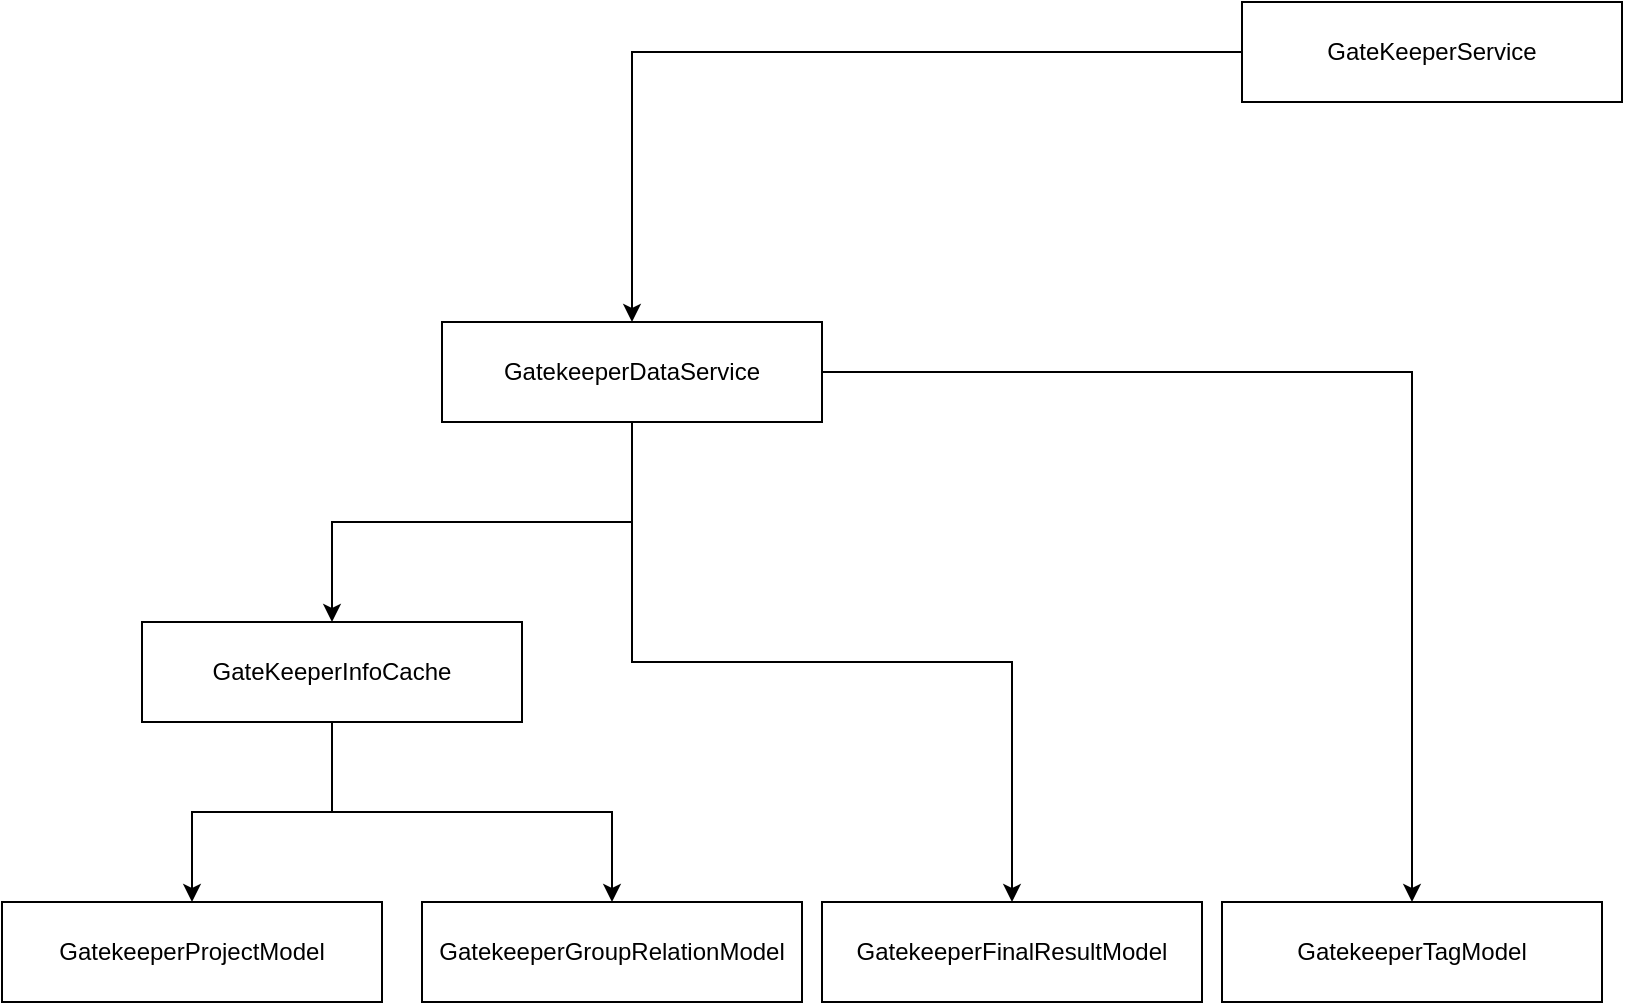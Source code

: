 <mxfile version="21.6.8" type="github" pages="3">
  <diagram name="类结构图" id="HQw7EwQupzx6l9HlVINo">
    <mxGraphModel dx="1194" dy="760" grid="1" gridSize="10" guides="1" tooltips="1" connect="1" arrows="1" fold="1" page="1" pageScale="1" pageWidth="827" pageHeight="1169" math="0" shadow="0">
      <root>
        <mxCell id="0" />
        <mxCell id="1" parent="0" />
        <mxCell id="1K-5cgZdapCc48mUi8cv-11" style="edgeStyle=orthogonalEdgeStyle;rounded=0;orthogonalLoop=1;jettySize=auto;html=1;entryX=0.5;entryY=0;entryDx=0;entryDy=0;" edge="1" parent="1" source="1K-5cgZdapCc48mUi8cv-9" target="1K-5cgZdapCc48mUi8cv-10">
          <mxGeometry relative="1" as="geometry" />
        </mxCell>
        <mxCell id="1K-5cgZdapCc48mUi8cv-9" value="GateKeeperService" style="html=1;whiteSpace=wrap;" vertex="1" parent="1">
          <mxGeometry x="790" y="70" width="190" height="50" as="geometry" />
        </mxCell>
        <mxCell id="1K-5cgZdapCc48mUi8cv-13" value="" style="edgeStyle=orthogonalEdgeStyle;rounded=0;orthogonalLoop=1;jettySize=auto;html=1;entryX=0.5;entryY=0;entryDx=0;entryDy=0;" edge="1" parent="1" source="1K-5cgZdapCc48mUi8cv-10" target="1K-5cgZdapCc48mUi8cv-14">
          <mxGeometry relative="1" as="geometry">
            <mxPoint x="265" y="355" as="targetPoint" />
          </mxGeometry>
        </mxCell>
        <mxCell id="1K-5cgZdapCc48mUi8cv-23" style="edgeStyle=orthogonalEdgeStyle;rounded=0;orthogonalLoop=1;jettySize=auto;html=1;entryX=0.5;entryY=0;entryDx=0;entryDy=0;" edge="1" parent="1" source="1K-5cgZdapCc48mUi8cv-10" target="1K-5cgZdapCc48mUi8cv-19">
          <mxGeometry relative="1" as="geometry" />
        </mxCell>
        <mxCell id="1K-5cgZdapCc48mUi8cv-24" style="edgeStyle=orthogonalEdgeStyle;rounded=0;orthogonalLoop=1;jettySize=auto;html=1;" edge="1" parent="1" source="1K-5cgZdapCc48mUi8cv-10" target="1K-5cgZdapCc48mUi8cv-20">
          <mxGeometry relative="1" as="geometry" />
        </mxCell>
        <mxCell id="1K-5cgZdapCc48mUi8cv-10" value="GatekeeperDataService" style="html=1;whiteSpace=wrap;" vertex="1" parent="1">
          <mxGeometry x="390" y="230" width="190" height="50" as="geometry" />
        </mxCell>
        <mxCell id="1K-5cgZdapCc48mUi8cv-21" style="edgeStyle=orthogonalEdgeStyle;rounded=0;orthogonalLoop=1;jettySize=auto;html=1;" edge="1" parent="1" source="1K-5cgZdapCc48mUi8cv-14" target="1K-5cgZdapCc48mUi8cv-15">
          <mxGeometry relative="1" as="geometry" />
        </mxCell>
        <mxCell id="1K-5cgZdapCc48mUi8cv-22" style="edgeStyle=orthogonalEdgeStyle;rounded=0;orthogonalLoop=1;jettySize=auto;html=1;" edge="1" parent="1" source="1K-5cgZdapCc48mUi8cv-14" target="1K-5cgZdapCc48mUi8cv-17">
          <mxGeometry relative="1" as="geometry" />
        </mxCell>
        <mxCell id="1K-5cgZdapCc48mUi8cv-14" value="GateKeeperInfoCache" style="html=1;whiteSpace=wrap;" vertex="1" parent="1">
          <mxGeometry x="240" y="380" width="190" height="50" as="geometry" />
        </mxCell>
        <mxCell id="1K-5cgZdapCc48mUi8cv-15" value="GatekeeperProjectModel" style="html=1;whiteSpace=wrap;" vertex="1" parent="1">
          <mxGeometry x="170" y="520" width="190" height="50" as="geometry" />
        </mxCell>
        <mxCell id="1K-5cgZdapCc48mUi8cv-17" value="GatekeeperGroupRelationModel" style="html=1;whiteSpace=wrap;" vertex="1" parent="1">
          <mxGeometry x="380" y="520" width="190" height="50" as="geometry" />
        </mxCell>
        <mxCell id="1K-5cgZdapCc48mUi8cv-19" value="GatekeeperFinalResultModel" style="html=1;whiteSpace=wrap;" vertex="1" parent="1">
          <mxGeometry x="580" y="520" width="190" height="50" as="geometry" />
        </mxCell>
        <mxCell id="1K-5cgZdapCc48mUi8cv-20" value="GatekeeperTagModel" style="html=1;whiteSpace=wrap;" vertex="1" parent="1">
          <mxGeometry x="780" y="520" width="190" height="50" as="geometry" />
        </mxCell>
      </root>
    </mxGraphModel>
  </diagram>
  <diagram id="BN1VZs8uwSLShuCjgV8v" name="代码流程">
    <mxGraphModel dx="1194" dy="760" grid="1" gridSize="10" guides="1" tooltips="1" connect="1" arrows="1" fold="1" page="1" pageScale="1" pageWidth="827" pageHeight="1169" math="0" shadow="0">
      <root>
        <mxCell id="0" />
        <mxCell id="1" parent="0" />
        <mxCell id="w6EAqWJmClUM2jvDv2EZ-5" style="edgeStyle=orthogonalEdgeStyle;rounded=0;orthogonalLoop=1;jettySize=auto;html=1;entryX=0.5;entryY=0;entryDx=0;entryDy=0;" edge="1" parent="1" source="w6EAqWJmClUM2jvDv2EZ-1" target="w6EAqWJmClUM2jvDv2EZ-3">
          <mxGeometry relative="1" as="geometry" />
        </mxCell>
        <mxCell id="w6EAqWJmClUM2jvDv2EZ-7" value="按用户信息" style="edgeLabel;html=1;align=center;verticalAlign=middle;resizable=0;points=[];" vertex="1" connectable="0" parent="w6EAqWJmClUM2jvDv2EZ-5">
          <mxGeometry x="0.255" y="-1" relative="1" as="geometry">
            <mxPoint as="offset" />
          </mxGeometry>
        </mxCell>
        <mxCell id="w6EAqWJmClUM2jvDv2EZ-6" style="edgeStyle=orthogonalEdgeStyle;rounded=0;orthogonalLoop=1;jettySize=auto;html=1;" edge="1" parent="1" source="w6EAqWJmClUM2jvDv2EZ-1" target="w6EAqWJmClUM2jvDv2EZ-4">
          <mxGeometry relative="1" as="geometry" />
        </mxCell>
        <mxCell id="w6EAqWJmClUM2jvDv2EZ-8" value="按登陆设备" style="edgeLabel;html=1;align=center;verticalAlign=middle;resizable=0;points=[];" vertex="1" connectable="0" parent="w6EAqWJmClUM2jvDv2EZ-6">
          <mxGeometry x="-0.106" y="4" relative="1" as="geometry">
            <mxPoint x="7" as="offset" />
          </mxGeometry>
        </mxCell>
        <mxCell id="w6EAqWJmClUM2jvDv2EZ-1" value="开始" style="strokeWidth=2;html=1;shape=mxgraph.flowchart.terminator;whiteSpace=wrap;" vertex="1" parent="1">
          <mxGeometry x="350" y="100" width="100" height="60" as="geometry" />
        </mxCell>
        <mxCell id="w6EAqWJmClUM2jvDv2EZ-10" value="" style="edgeStyle=orthogonalEdgeStyle;rounded=0;orthogonalLoop=1;jettySize=auto;html=1;" edge="1" parent="1" source="w6EAqWJmClUM2jvDv2EZ-3" target="w6EAqWJmClUM2jvDv2EZ-9">
          <mxGeometry relative="1" as="geometry" />
        </mxCell>
        <mxCell id="w6EAqWJmClUM2jvDv2EZ-3" value="checkGateByMode&lt;br style=&quot;border-color: var(--border-color);&quot;&gt;(String projectName, Long userId, LoanAccountVO loanAccountVO, Set&amp;lt;String&amp;gt; userTags)" style="rounded=0;whiteSpace=wrap;html=1;" vertex="1" parent="1">
          <mxGeometry x="80" y="230" width="310" height="60" as="geometry" />
        </mxCell>
        <mxCell id="w6EAqWJmClUM2jvDv2EZ-12" value="" style="edgeStyle=orthogonalEdgeStyle;rounded=0;orthogonalLoop=1;jettySize=auto;html=1;" edge="1" parent="1" source="w6EAqWJmClUM2jvDv2EZ-4" target="w6EAqWJmClUM2jvDv2EZ-11">
          <mxGeometry relative="1" as="geometry" />
        </mxCell>
        <mxCell id="w6EAqWJmClUM2jvDv2EZ-4" value="checkGateByMode&lt;br&gt;(String projectName, String deviceToken, PlatformType platformType)" style="rounded=0;whiteSpace=wrap;html=1;" vertex="1" parent="1">
          <mxGeometry x="440" y="230" width="310" height="60" as="geometry" />
        </mxCell>
        <mxCell id="w6EAqWJmClUM2jvDv2EZ-9" value="CONSISTENT_WITH_PROJECT_NAME_AND_DEVICE_TOKEN&lt;br&gt;通过LoanLoginStatusCacheModel&lt;br&gt;获取LoginStatusCacheVO" style="whiteSpace=wrap;html=1;rounded=0;" vertex="1" parent="1">
          <mxGeometry x="80" y="370" width="310" height="60" as="geometry" />
        </mxCell>
        <mxCell id="w6EAqWJmClUM2jvDv2EZ-11" value="CONSISTENT_WITH_PROJECT_NAME_AND_DEVICE_TOKEN&lt;br&gt;检查是否是这个策略类型，不是直接返回" style="whiteSpace=wrap;html=1;rounded=0;" vertex="1" parent="1">
          <mxGeometry x="440" y="370" width="310" height="60" as="geometry" />
        </mxCell>
      </root>
    </mxGraphModel>
  </diagram>
  <diagram id="2wIUpiOETGmYRW62hM_6" name="数据结构图">
    <mxGraphModel dx="1194" dy="760" grid="1" gridSize="10" guides="1" tooltips="1" connect="1" arrows="1" fold="1" page="1" pageScale="1" pageWidth="827" pageHeight="1169" math="0" shadow="0">
      <root>
        <mxCell id="0" />
        <mxCell id="1" parent="0" />
        <mxCell id="rv5531kBpSm9O1rRCOQw-6" style="edgeStyle=orthogonalEdgeStyle;rounded=0;orthogonalLoop=1;jettySize=auto;html=1;entryX=0;entryY=0.5;entryDx=0;entryDy=0;" edge="1" parent="1" source="rv5531kBpSm9O1rRCOQw-1" target="rv5531kBpSm9O1rRCOQw-3">
          <mxGeometry relative="1" as="geometry" />
        </mxCell>
        <mxCell id="rv5531kBpSm9O1rRCOQw-7" style="edgeStyle=orthogonalEdgeStyle;rounded=0;orthogonalLoop=1;jettySize=auto;html=1;entryX=0.5;entryY=0;entryDx=0;entryDy=0;" edge="1" parent="1" source="rv5531kBpSm9O1rRCOQw-1" target="rv5531kBpSm9O1rRCOQw-4">
          <mxGeometry relative="1" as="geometry" />
        </mxCell>
        <mxCell id="rv5531kBpSm9O1rRCOQw-1" value="&lt;div style=&quot;box-sizing:border-box;width:100%;background:#e4e4e4;padding:2px;&quot;&gt;gatekeeper_project&lt;br&gt;&lt;/div&gt;&lt;table style=&quot;width:100%;font-size:1em;&quot; cellpadding=&quot;2&quot; cellspacing=&quot;0&quot;&gt;&lt;tbody&gt;&lt;tr&gt;&lt;td&gt;PK&lt;/td&gt;&lt;td&gt;ID&lt;/td&gt;&lt;/tr&gt;&lt;tr&gt;&lt;td&gt;&lt;br&gt;&lt;/td&gt;&lt;td&gt;NAME&lt;br&gt;&lt;/td&gt;&lt;/tr&gt;&lt;tr&gt;&lt;td&gt;&lt;br&gt;&lt;/td&gt;&lt;td&gt;ENABLED&lt;br&gt;MODE&lt;br style=&quot;border-color: var(--border-color);&quot;&gt;HASH_STRATEGY&lt;br&gt;&lt;/td&gt;&lt;/tr&gt;&lt;/tbody&gt;&lt;/table&gt;" style="verticalAlign=top;align=left;overflow=fill;html=1;whiteSpace=wrap;" vertex="1" parent="1">
          <mxGeometry x="230" y="175" width="176" height="110" as="geometry" />
        </mxCell>
        <mxCell id="rv5531kBpSm9O1rRCOQw-3" value="&lt;div style=&quot;box-sizing:border-box;width:100%;background:#e4e4e4;padding:2px;&quot;&gt;gatekeeper_group_relation&lt;br&gt;&lt;/div&gt;&lt;table style=&quot;width:100%;font-size:1em;&quot; cellpadding=&quot;2&quot; cellspacing=&quot;0&quot;&gt;&lt;tbody&gt;&lt;tr&gt;&lt;td&gt;PK&lt;/td&gt;&lt;td&gt;ID&lt;/td&gt;&lt;/tr&gt;&lt;tr&gt;&lt;td&gt;&lt;br&gt;&lt;/td&gt;&lt;td&gt;PROJECT_ID&lt;br&gt;&lt;/td&gt;&lt;/tr&gt;&lt;tr&gt;&lt;td&gt;&lt;br&gt;&lt;/td&gt;&lt;td&gt;GROUP_ID&lt;br&gt;PERCENTAGE&lt;br style=&quot;border-color: var(--border-color);&quot;&gt;PRIORITY&lt;br&gt;DATA&lt;br&gt;&lt;/td&gt;&lt;/tr&gt;&lt;/tbody&gt;&lt;/table&gt;" style="verticalAlign=top;align=left;overflow=fill;html=1;whiteSpace=wrap;" vertex="1" parent="1">
          <mxGeometry x="520" y="170" width="176" height="120" as="geometry" />
        </mxCell>
        <mxCell id="rv5531kBpSm9O1rRCOQw-4" value="&lt;div style=&quot;box-sizing:border-box;width:100%;background:#e4e4e4;padding:2px;&quot;&gt;gatekeeper_final_result&lt;br&gt;&lt;/div&gt;&lt;table style=&quot;width:100%;font-size:1em;&quot; cellpadding=&quot;2&quot; cellspacing=&quot;0&quot;&gt;&lt;tbody&gt;&lt;tr&gt;&lt;td&gt;PK&lt;/td&gt;&lt;td&gt;ID&lt;/td&gt;&lt;/tr&gt;&lt;tr&gt;&lt;td&gt;&lt;br&gt;&lt;/td&gt;&lt;td&gt;USER_ID&lt;br&gt;&lt;/td&gt;&lt;/tr&gt;&lt;tr&gt;&lt;td&gt;&lt;br&gt;&lt;/td&gt;&lt;td&gt;DEVICE_TOKEN&lt;br&gt;REAL_DEVICE_TOKEN&lt;br style=&quot;border-color: var(--border-color);&quot;&gt;PROJECT_ID&lt;br&gt;TIME_CREATED&lt;br&gt;TIME_UPDATED&lt;br&gt;RESULT&lt;br&gt;&lt;/td&gt;&lt;/tr&gt;&lt;/tbody&gt;&lt;/table&gt;" style="verticalAlign=top;align=left;overflow=fill;html=1;whiteSpace=wrap;" vertex="1" parent="1">
          <mxGeometry x="230" y="420" width="176" height="150" as="geometry" />
        </mxCell>
        <mxCell id="rv5531kBpSm9O1rRCOQw-5" value="&lt;div style=&quot;box-sizing:border-box;width:100%;background:#e4e4e4;padding:2px;&quot;&gt;gatekeeper_tag&lt;br&gt;&lt;/div&gt;&lt;table style=&quot;width:100%;font-size:1em;&quot; cellpadding=&quot;2&quot; cellspacing=&quot;0&quot;&gt;&lt;tbody&gt;&lt;tr&gt;&lt;td&gt;PK&lt;/td&gt;&lt;td&gt;ID&lt;/td&gt;&lt;/tr&gt;&lt;tr&gt;&lt;td&gt;&lt;br&gt;&lt;/td&gt;&lt;td&gt;USER_ID&lt;br&gt;&lt;/td&gt;&lt;/tr&gt;&lt;tr&gt;&lt;td&gt;&lt;br&gt;&lt;/td&gt;&lt;td&gt;TAG&lt;br&gt;TIME_CREATED&lt;br&gt;TIME_UPDATED&lt;br&gt;&lt;/td&gt;&lt;/tr&gt;&lt;/tbody&gt;&lt;/table&gt;" style="verticalAlign=top;align=left;overflow=fill;html=1;whiteSpace=wrap;" vertex="1" parent="1">
          <mxGeometry x="530" y="420" width="176" height="110" as="geometry" />
        </mxCell>
      </root>
    </mxGraphModel>
  </diagram>
</mxfile>
